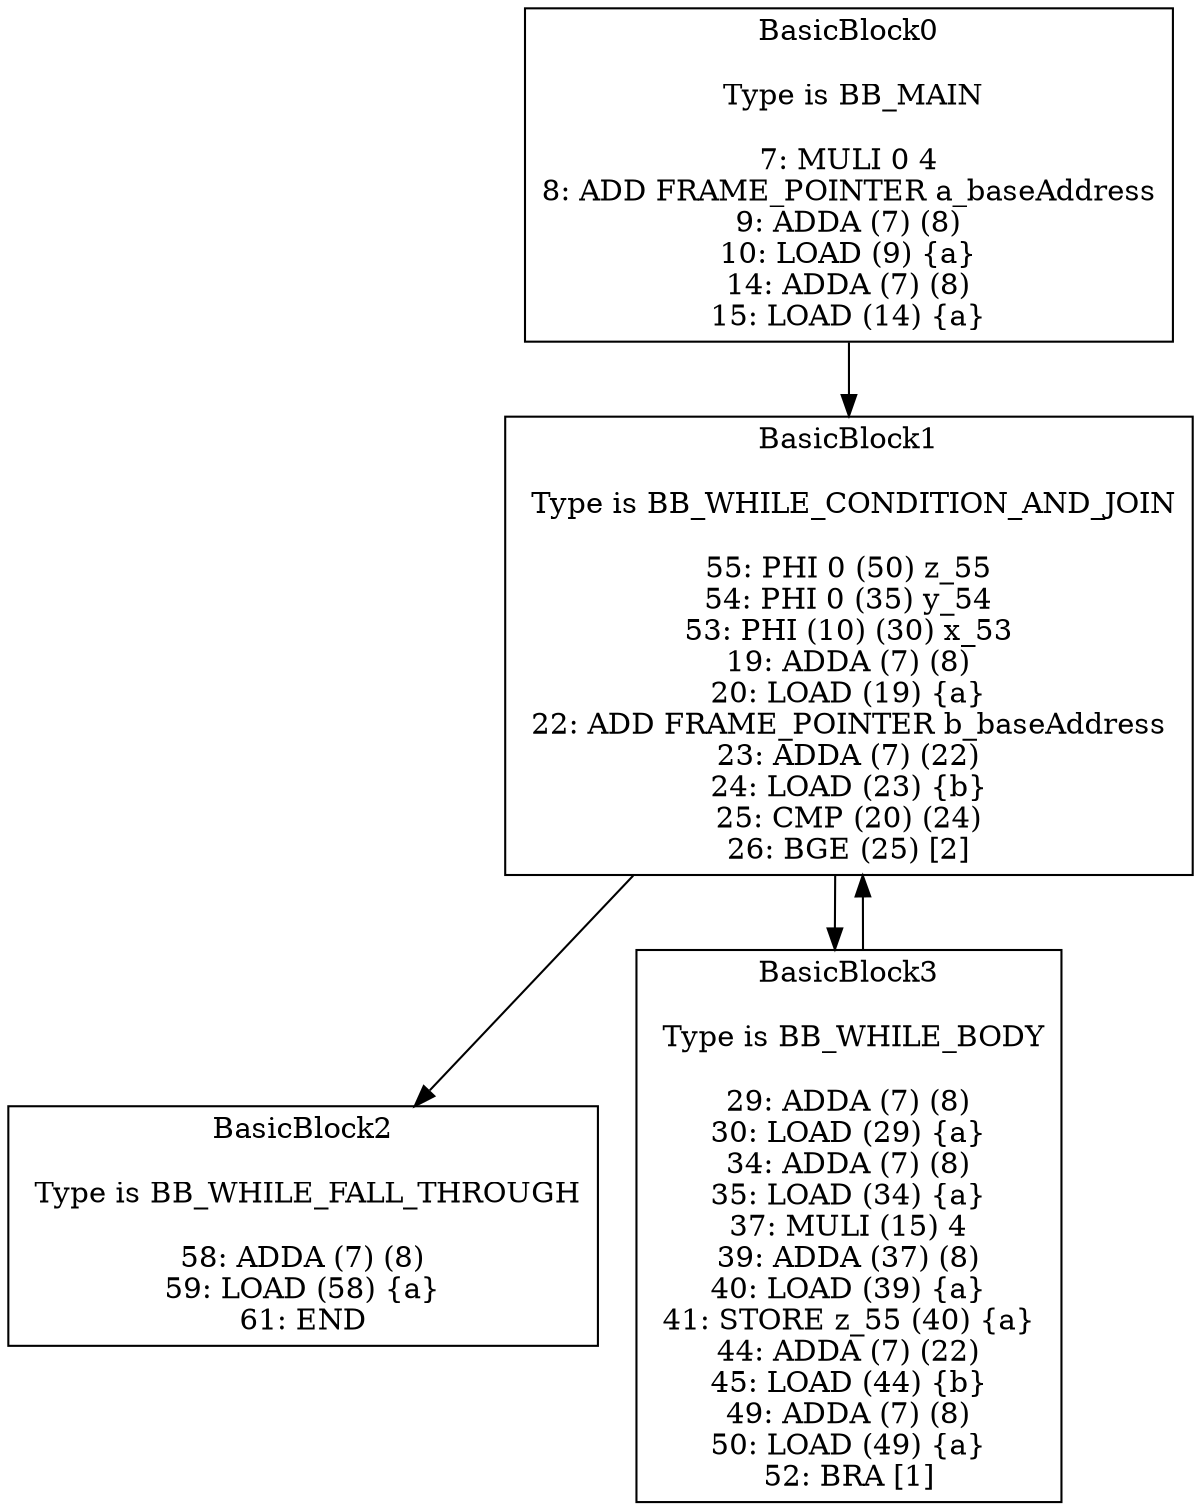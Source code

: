 digraph{
BasicBlock0 -> BasicBlock1
BasicBlock1 -> BasicBlock2
BasicBlock1 -> BasicBlock3
BasicBlock3 -> BasicBlock1
BasicBlock0[shape="box", label="BasicBlock0

 Type is BB_MAIN

7: MULI 0 4
8: ADD FRAME_POINTER a_baseAddress
9: ADDA (7) (8)
10: LOAD (9) {a}
14: ADDA (7) (8)
15: LOAD (14) {a}
"]
BasicBlock1[shape="box", label="BasicBlock1

 Type is BB_WHILE_CONDITION_AND_JOIN

55: PHI 0 (50) z_55
54: PHI 0 (35) y_54
53: PHI (10) (30) x_53
19: ADDA (7) (8)
20: LOAD (19) {a}
22: ADD FRAME_POINTER b_baseAddress
23: ADDA (7) (22)
24: LOAD (23) {b}
25: CMP (20) (24)
26: BGE (25) [2]
"]
BasicBlock2[shape="box", label="BasicBlock2

 Type is BB_WHILE_FALL_THROUGH

58: ADDA (7) (8)
59: LOAD (58) {a}
61: END
"]
BasicBlock3[shape="box", label="BasicBlock3

 Type is BB_WHILE_BODY

29: ADDA (7) (8)
30: LOAD (29) {a}
34: ADDA (7) (8)
35: LOAD (34) {a}
37: MULI (15) 4
39: ADDA (37) (8)
40: LOAD (39) {a}
41: STORE z_55 (40) {a}
44: ADDA (7) (22)
45: LOAD (44) {b}
49: ADDA (7) (8)
50: LOAD (49) {a}
52: BRA [1]
"]
}
